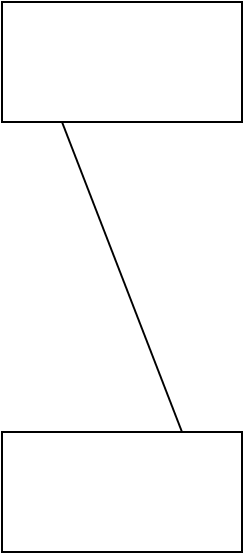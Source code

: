 <mxfile version="13.3.7" type="github">
  <diagram id="XXuul7r_gQOgg76gmqQl" name="Page-1">
    <mxGraphModel dx="1268" dy="785" grid="1" gridSize="10" guides="1" tooltips="1" connect="1" arrows="1" fold="1" page="1" pageScale="1" pageWidth="827" pageHeight="1169" math="0" shadow="0">
      <root>
        <mxCell id="0" />
        <mxCell id="1" parent="0" />
        <mxCell id="WDHKjVexKUDmyWVbRYnp-1" value="" style="rounded=0;whiteSpace=wrap;html=1;" vertex="1" parent="1">
          <mxGeometry x="350" y="310" width="120" height="60" as="geometry" />
        </mxCell>
        <mxCell id="WDHKjVexKUDmyWVbRYnp-2" value="" style="rounded=0;whiteSpace=wrap;html=1;" vertex="1" parent="1">
          <mxGeometry x="350" y="525" width="120" height="60" as="geometry" />
        </mxCell>
        <mxCell id="WDHKjVexKUDmyWVbRYnp-3" value="" style="endArrow=none;html=1;entryX=0.25;entryY=1;entryDx=0;entryDy=0;exitX=0.75;exitY=0;exitDx=0;exitDy=0;" edge="1" parent="1" source="WDHKjVexKUDmyWVbRYnp-2" target="WDHKjVexKUDmyWVbRYnp-1">
          <mxGeometry width="50" height="50" relative="1" as="geometry">
            <mxPoint x="390" y="490" as="sourcePoint" />
            <mxPoint x="440" y="440" as="targetPoint" />
          </mxGeometry>
        </mxCell>
      </root>
    </mxGraphModel>
  </diagram>
</mxfile>

